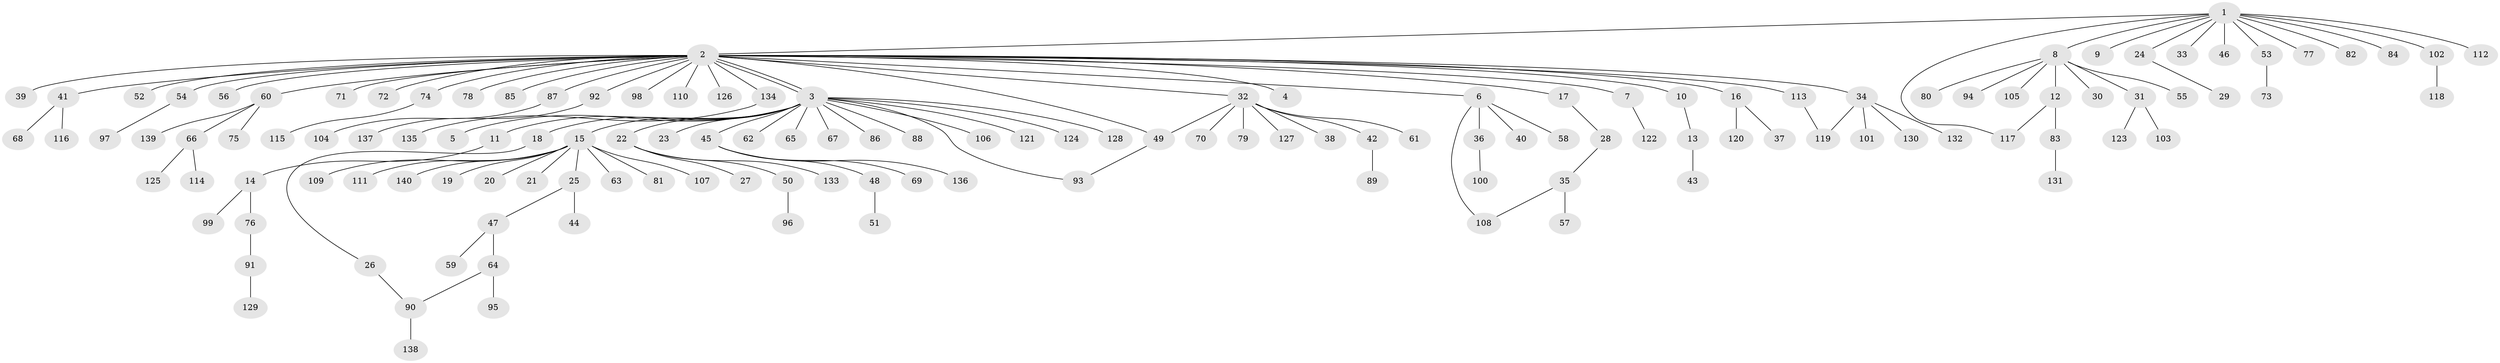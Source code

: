 // Generated by graph-tools (version 1.1) at 2025/35/03/09/25 02:35:27]
// undirected, 140 vertices, 146 edges
graph export_dot {
graph [start="1"]
  node [color=gray90,style=filled];
  1;
  2;
  3;
  4;
  5;
  6;
  7;
  8;
  9;
  10;
  11;
  12;
  13;
  14;
  15;
  16;
  17;
  18;
  19;
  20;
  21;
  22;
  23;
  24;
  25;
  26;
  27;
  28;
  29;
  30;
  31;
  32;
  33;
  34;
  35;
  36;
  37;
  38;
  39;
  40;
  41;
  42;
  43;
  44;
  45;
  46;
  47;
  48;
  49;
  50;
  51;
  52;
  53;
  54;
  55;
  56;
  57;
  58;
  59;
  60;
  61;
  62;
  63;
  64;
  65;
  66;
  67;
  68;
  69;
  70;
  71;
  72;
  73;
  74;
  75;
  76;
  77;
  78;
  79;
  80;
  81;
  82;
  83;
  84;
  85;
  86;
  87;
  88;
  89;
  90;
  91;
  92;
  93;
  94;
  95;
  96;
  97;
  98;
  99;
  100;
  101;
  102;
  103;
  104;
  105;
  106;
  107;
  108;
  109;
  110;
  111;
  112;
  113;
  114;
  115;
  116;
  117;
  118;
  119;
  120;
  121;
  122;
  123;
  124;
  125;
  126;
  127;
  128;
  129;
  130;
  131;
  132;
  133;
  134;
  135;
  136;
  137;
  138;
  139;
  140;
  1 -- 2;
  1 -- 8;
  1 -- 9;
  1 -- 24;
  1 -- 33;
  1 -- 46;
  1 -- 53;
  1 -- 77;
  1 -- 82;
  1 -- 84;
  1 -- 102;
  1 -- 112;
  1 -- 117;
  2 -- 3;
  2 -- 3;
  2 -- 4;
  2 -- 6;
  2 -- 7;
  2 -- 10;
  2 -- 16;
  2 -- 17;
  2 -- 32;
  2 -- 34;
  2 -- 39;
  2 -- 41;
  2 -- 49;
  2 -- 52;
  2 -- 54;
  2 -- 56;
  2 -- 60;
  2 -- 71;
  2 -- 72;
  2 -- 74;
  2 -- 78;
  2 -- 85;
  2 -- 87;
  2 -- 92;
  2 -- 98;
  2 -- 110;
  2 -- 113;
  2 -- 126;
  2 -- 134;
  3 -- 5;
  3 -- 11;
  3 -- 15;
  3 -- 18;
  3 -- 22;
  3 -- 23;
  3 -- 45;
  3 -- 62;
  3 -- 65;
  3 -- 67;
  3 -- 86;
  3 -- 88;
  3 -- 93;
  3 -- 106;
  3 -- 121;
  3 -- 124;
  3 -- 128;
  6 -- 36;
  6 -- 40;
  6 -- 58;
  6 -- 108;
  7 -- 122;
  8 -- 12;
  8 -- 30;
  8 -- 31;
  8 -- 55;
  8 -- 80;
  8 -- 94;
  8 -- 105;
  10 -- 13;
  11 -- 14;
  12 -- 83;
  12 -- 117;
  13 -- 43;
  14 -- 76;
  14 -- 99;
  15 -- 19;
  15 -- 20;
  15 -- 21;
  15 -- 25;
  15 -- 63;
  15 -- 81;
  15 -- 107;
  15 -- 109;
  15 -- 111;
  15 -- 140;
  16 -- 37;
  16 -- 120;
  17 -- 28;
  18 -- 26;
  22 -- 27;
  22 -- 50;
  22 -- 133;
  24 -- 29;
  25 -- 44;
  25 -- 47;
  26 -- 90;
  28 -- 35;
  31 -- 103;
  31 -- 123;
  32 -- 38;
  32 -- 42;
  32 -- 49;
  32 -- 61;
  32 -- 70;
  32 -- 79;
  32 -- 127;
  34 -- 101;
  34 -- 119;
  34 -- 130;
  34 -- 132;
  35 -- 57;
  35 -- 108;
  36 -- 100;
  41 -- 68;
  41 -- 116;
  42 -- 89;
  45 -- 48;
  45 -- 69;
  45 -- 136;
  47 -- 59;
  47 -- 64;
  48 -- 51;
  49 -- 93;
  50 -- 96;
  53 -- 73;
  54 -- 97;
  60 -- 66;
  60 -- 75;
  60 -- 139;
  64 -- 90;
  64 -- 95;
  66 -- 114;
  66 -- 125;
  74 -- 115;
  76 -- 91;
  83 -- 131;
  87 -- 104;
  90 -- 138;
  91 -- 129;
  92 -- 137;
  102 -- 118;
  113 -- 119;
  134 -- 135;
}
